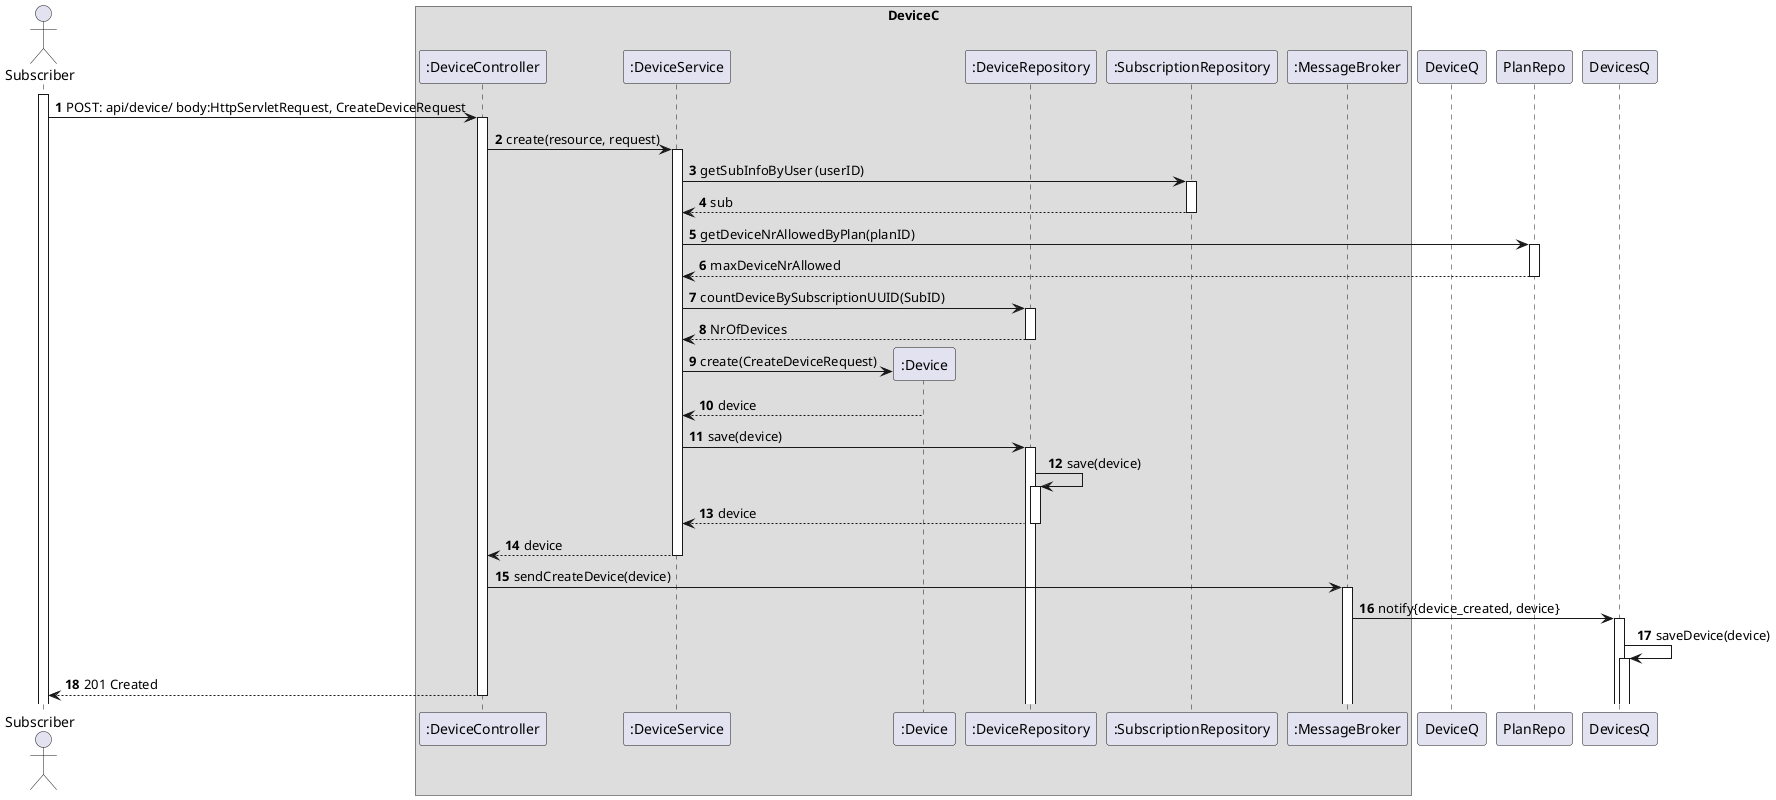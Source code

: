 @startuml
'https://plantuml.com/sequence-diagram
autoactivate on
autonumber

actor "Subscriber" as Subscriber

box "DeviceC"
    participant ":DeviceController" as Ctrl
    participant ":DeviceService" as Service
    participant ":Device" as Device
    participant ":DeviceRepository" as Repo
    participant ":SubscriptionRepository" as subRepo
    participant ":MessageBroker" as MessageBroker
end box
participant "DeviceQ" as DeviceQ


activate Subscriber

        Subscriber -> Ctrl: POST: api/device/ body:HttpServletRequest, CreateDeviceRequest
        Ctrl -> Service: create(resource, request)
        Service -> subRepo:getSubInfoByUser (userID)
        subRepo --> Service: sub
        Service -> PlanRepo: getDeviceNrAllowedByPlan(planID)
        PlanRepo --> Service: maxDeviceNrAllowed
        Service -> Repo:countDeviceBySubscriptionUUID(SubID)
        Repo --> Service: NrOfDevices
        Service -> Device**: create(CreateDeviceRequest)
        Device -->Service:device
        Service->Repo: save(device)
        Repo->Repo:save(device)
        Repo-->Service: device
        Service --> Ctrl: device
        Ctrl -> MessageBroker:sendCreateDevice(device)
        MessageBroker -> DevicesQ:notify{device_created, device}
        DevicesQ -> DevicesQ:saveDevice(device)
        Ctrl --> Subscriber: 201 Created

@enduml